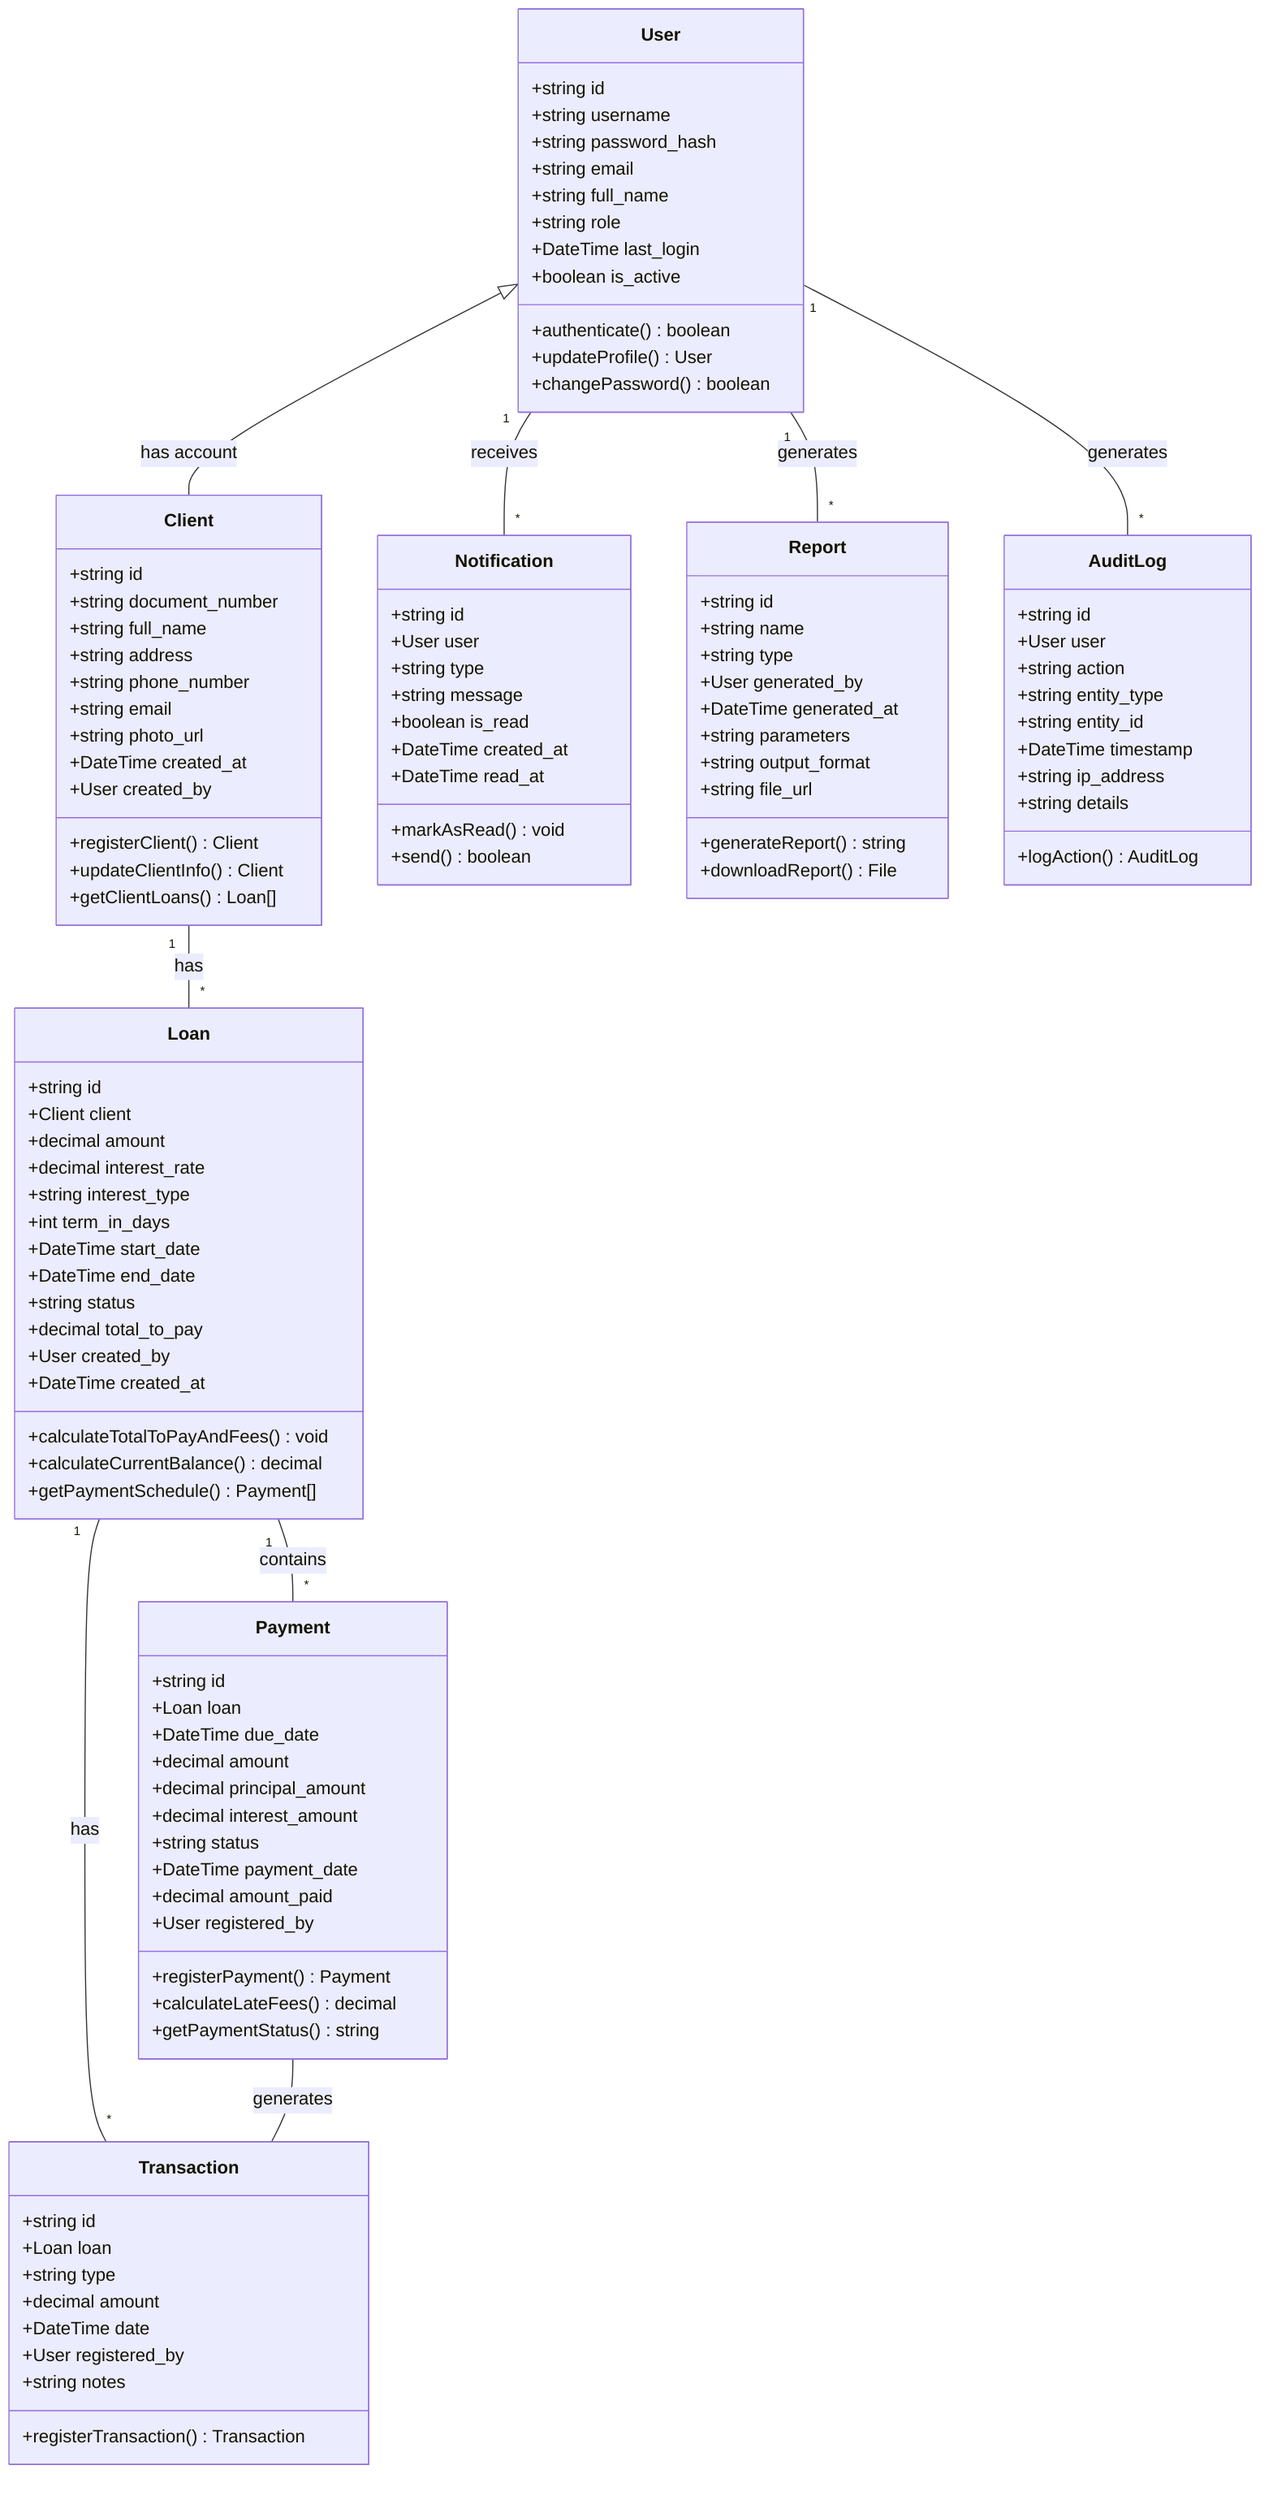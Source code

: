 classDiagram
    class User {
        +string id
        +string username
        +string password_hash
        +string email
        +string full_name
        +string role
        +DateTime last_login
        +boolean is_active
        +authenticate() boolean
        +updateProfile() User
        +changePassword() boolean
    }
    
    class Client {
        +string id
        +string document_number
        +string full_name
        +string address
        +string phone_number
        +string email
        +string photo_url
        +DateTime created_at
        +User created_by
        +registerClient() Client
        +updateClientInfo() Client
        +getClientLoans() Loan[]
    }
    
    class Loan {
        +string id
        +Client client
        +decimal amount
        +decimal interest_rate
        +string interest_type
        +int term_in_days
        +DateTime start_date
        +DateTime end_date
        +string status
        +decimal total_to_pay
        +User created_by
        +DateTime created_at
        +calculateTotalToPayAndFees() void
        +calculateCurrentBalance() decimal
        +getPaymentSchedule() Payment[]
    }
    
    class Payment {
        +string id
        +Loan loan
        +DateTime due_date
        +decimal amount
        +decimal principal_amount
        +decimal interest_amount
        +string status
        +DateTime payment_date
        +decimal amount_paid
        +User registered_by
        +registerPayment() Payment
        +calculateLateFees() decimal
        +getPaymentStatus() string
    }
    
    class Transaction {
        +string id
        +Loan loan
        +string type
        +decimal amount
        +DateTime date
        +User registered_by
        +string notes
        +registerTransaction() Transaction
    }
    
    class Notification {
        +string id
        +User user
        +string type
        +string message
        +boolean is_read
        +DateTime created_at
        +DateTime read_at
        +markAsRead() void
        +send() boolean
    }
    
    class Report {
        +string id
        +string name
        +string type
        +User generated_by
        +DateTime generated_at
        +string parameters
        +string output_format
        +string file_url
        +generateReport() string
        +downloadReport() File
    }
    
    class AuditLog {
        +string id
        +User user
        +string action
        +string entity_type
        +string entity_id
        +DateTime timestamp
        +string ip_address
        +string details
        +logAction() AuditLog
    }
    
    User <|-- Client : has account
    Client "1" -- "*" Loan : has
    Loan "1" -- "*" Payment : contains
    Loan "1" -- "*" Transaction : has
    User "1" -- "*" Notification : receives
    User "1" -- "*" AuditLog : generates
    User "1" -- "*" Report : generates
    Payment -- Transaction : generates